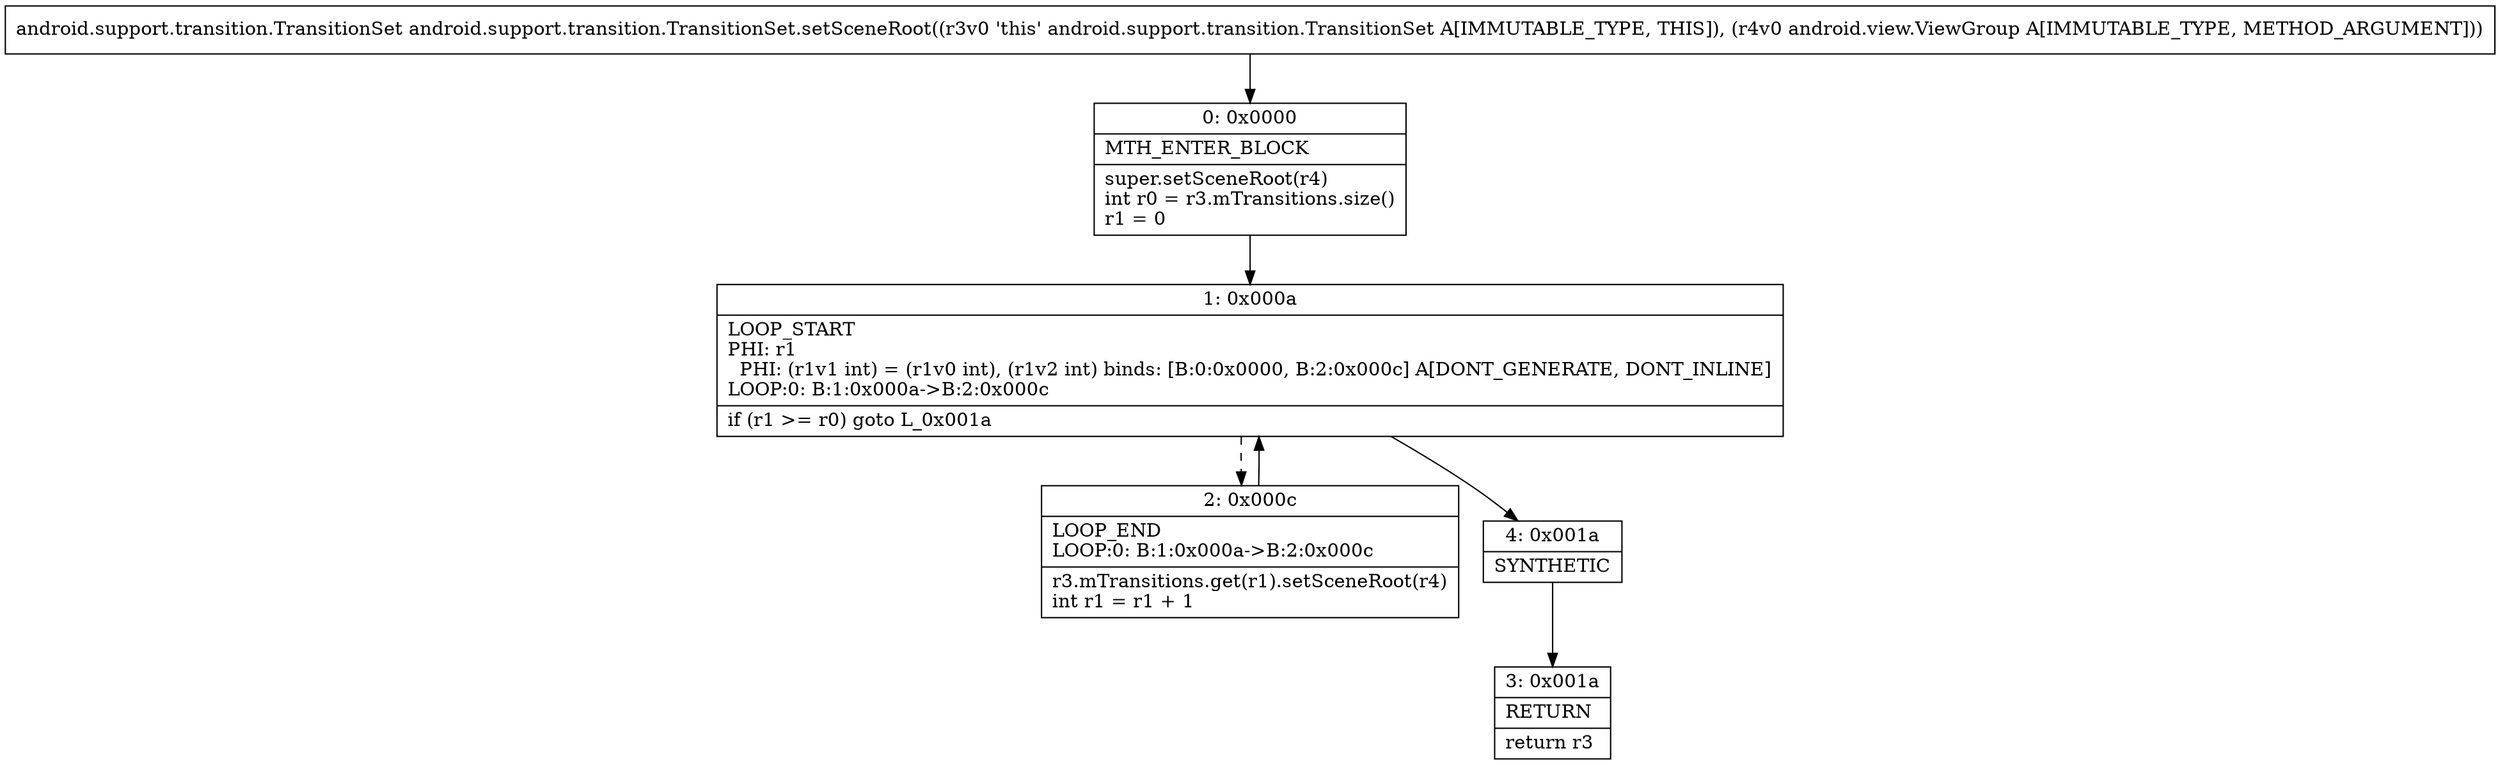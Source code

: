 digraph "CFG forandroid.support.transition.TransitionSet.setSceneRoot(Landroid\/view\/ViewGroup;)Landroid\/support\/transition\/TransitionSet;" {
Node_0 [shape=record,label="{0\:\ 0x0000|MTH_ENTER_BLOCK\l|super.setSceneRoot(r4)\lint r0 = r3.mTransitions.size()\lr1 = 0\l}"];
Node_1 [shape=record,label="{1\:\ 0x000a|LOOP_START\lPHI: r1 \l  PHI: (r1v1 int) = (r1v0 int), (r1v2 int) binds: [B:0:0x0000, B:2:0x000c] A[DONT_GENERATE, DONT_INLINE]\lLOOP:0: B:1:0x000a\-\>B:2:0x000c\l|if (r1 \>= r0) goto L_0x001a\l}"];
Node_2 [shape=record,label="{2\:\ 0x000c|LOOP_END\lLOOP:0: B:1:0x000a\-\>B:2:0x000c\l|r3.mTransitions.get(r1).setSceneRoot(r4)\lint r1 = r1 + 1\l}"];
Node_3 [shape=record,label="{3\:\ 0x001a|RETURN\l|return r3\l}"];
Node_4 [shape=record,label="{4\:\ 0x001a|SYNTHETIC\l}"];
MethodNode[shape=record,label="{android.support.transition.TransitionSet android.support.transition.TransitionSet.setSceneRoot((r3v0 'this' android.support.transition.TransitionSet A[IMMUTABLE_TYPE, THIS]), (r4v0 android.view.ViewGroup A[IMMUTABLE_TYPE, METHOD_ARGUMENT])) }"];
MethodNode -> Node_0;
Node_0 -> Node_1;
Node_1 -> Node_2[style=dashed];
Node_1 -> Node_4;
Node_2 -> Node_1;
Node_4 -> Node_3;
}

